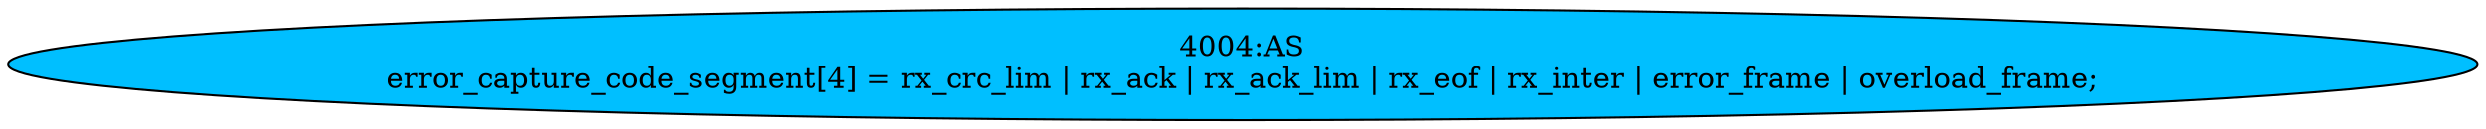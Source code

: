 strict digraph "" {
	node [label="\N"];
	"4004:AS"	 [ast="<pyverilog.vparser.ast.Assign object at 0x7f44f6ae2910>",
		def_var="['error_capture_code_segment']",
		fillcolor=deepskyblue,
		label="4004:AS
error_capture_code_segment[4] = rx_crc_lim | rx_ack | rx_ack_lim | rx_eof | rx_inter | error_frame | overload_frame;",
		statements="[]",
		style=filled,
		typ=Assign,
		use_var="['rx_crc_lim', 'rx_ack', 'rx_ack_lim', 'rx_eof', 'rx_inter', 'error_frame', 'overload_frame']"];
}
